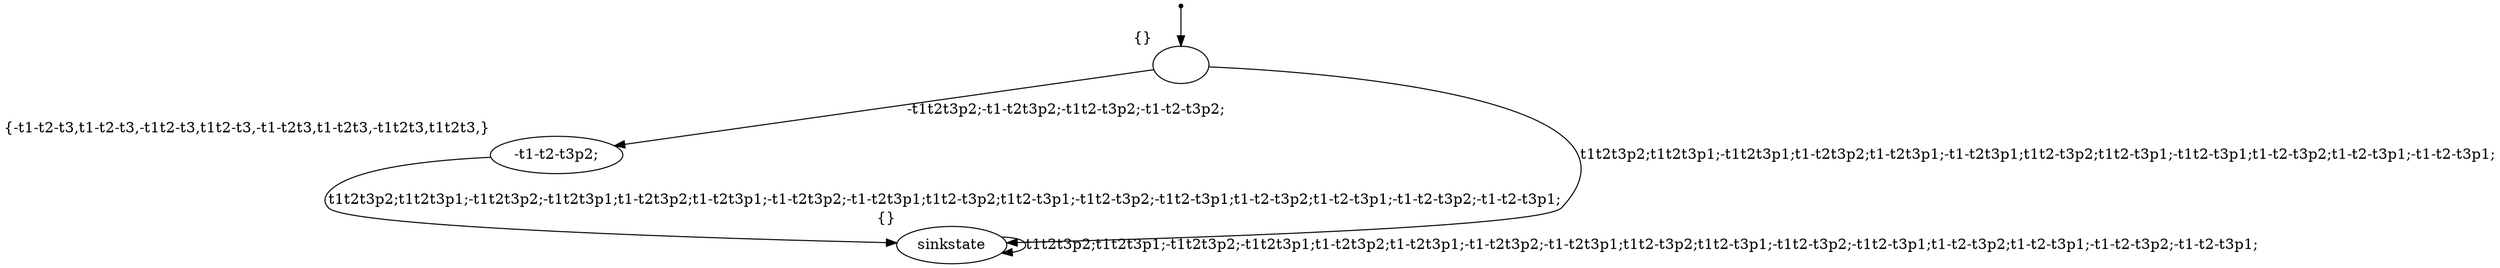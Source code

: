 digraph G {
  Initial [shape=point];
  Initial -> S0;
  S0 [label="", xlabel= "{}"];
  S0 -> S1 [label="-t1t2t3p2;-t1-t2t3p2;-t1t2-t3p2;-t1-t2-t3p2;"];
  S0 -> S2 [label="t1t2t3p2;t1t2t3p1;-t1t2t3p1;t1-t2t3p2;t1-t2t3p1;-t1-t2t3p1;t1t2-t3p2;t1t2-t3p1;-t1t2-t3p1;t1-t2-t3p2;t1-t2-t3p1;-t1-t2-t3p1;"];
  S1 [label="-t1-t2-t3p2;", xlabel= "{-t1-t2-t3,t1-t2-t3,-t1t2-t3,t1t2-t3,-t1-t2t3,t1-t2t3,-t1t2t3,t1t2t3,}"];
  S1 -> S2 [label="t1t2t3p2;t1t2t3p1;-t1t2t3p2;-t1t2t3p1;t1-t2t3p2;t1-t2t3p1;-t1-t2t3p2;-t1-t2t3p1;t1t2-t3p2;t1t2-t3p1;-t1t2-t3p2;-t1t2-t3p1;t1-t2-t3p2;t1-t2-t3p1;-t1-t2-t3p2;-t1-t2-t3p1;"];
  S2 [label="sinkstate", xlabel= "{}"];
  S2 -> S2 [label="t1t2t3p2;t1t2t3p1;-t1t2t3p2;-t1t2t3p1;t1-t2t3p2;t1-t2t3p1;-t1-t2t3p2;-t1-t2t3p1;t1t2-t3p2;t1t2-t3p1;-t1t2-t3p2;-t1t2-t3p1;t1-t2-t3p2;t1-t2-t3p1;-t1-t2-t3p2;-t1-t2-t3p1;"];
}